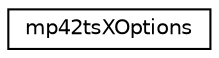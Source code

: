 digraph "Graphical Class Hierarchy"
{
 // INTERACTIVE_SVG=YES
  edge [fontname="Helvetica",fontsize="10",labelfontname="Helvetica",labelfontsize="10"];
  node [fontname="Helvetica",fontsize="10",shape=record];
  rankdir="LR";
  Node1 [label="mp42tsXOptions",height=0.2,width=0.4,color="black", fillcolor="white", style="filled",URL="$mp42tsx_2options_8hpp.html#structmp42ts_x_options"];
}
